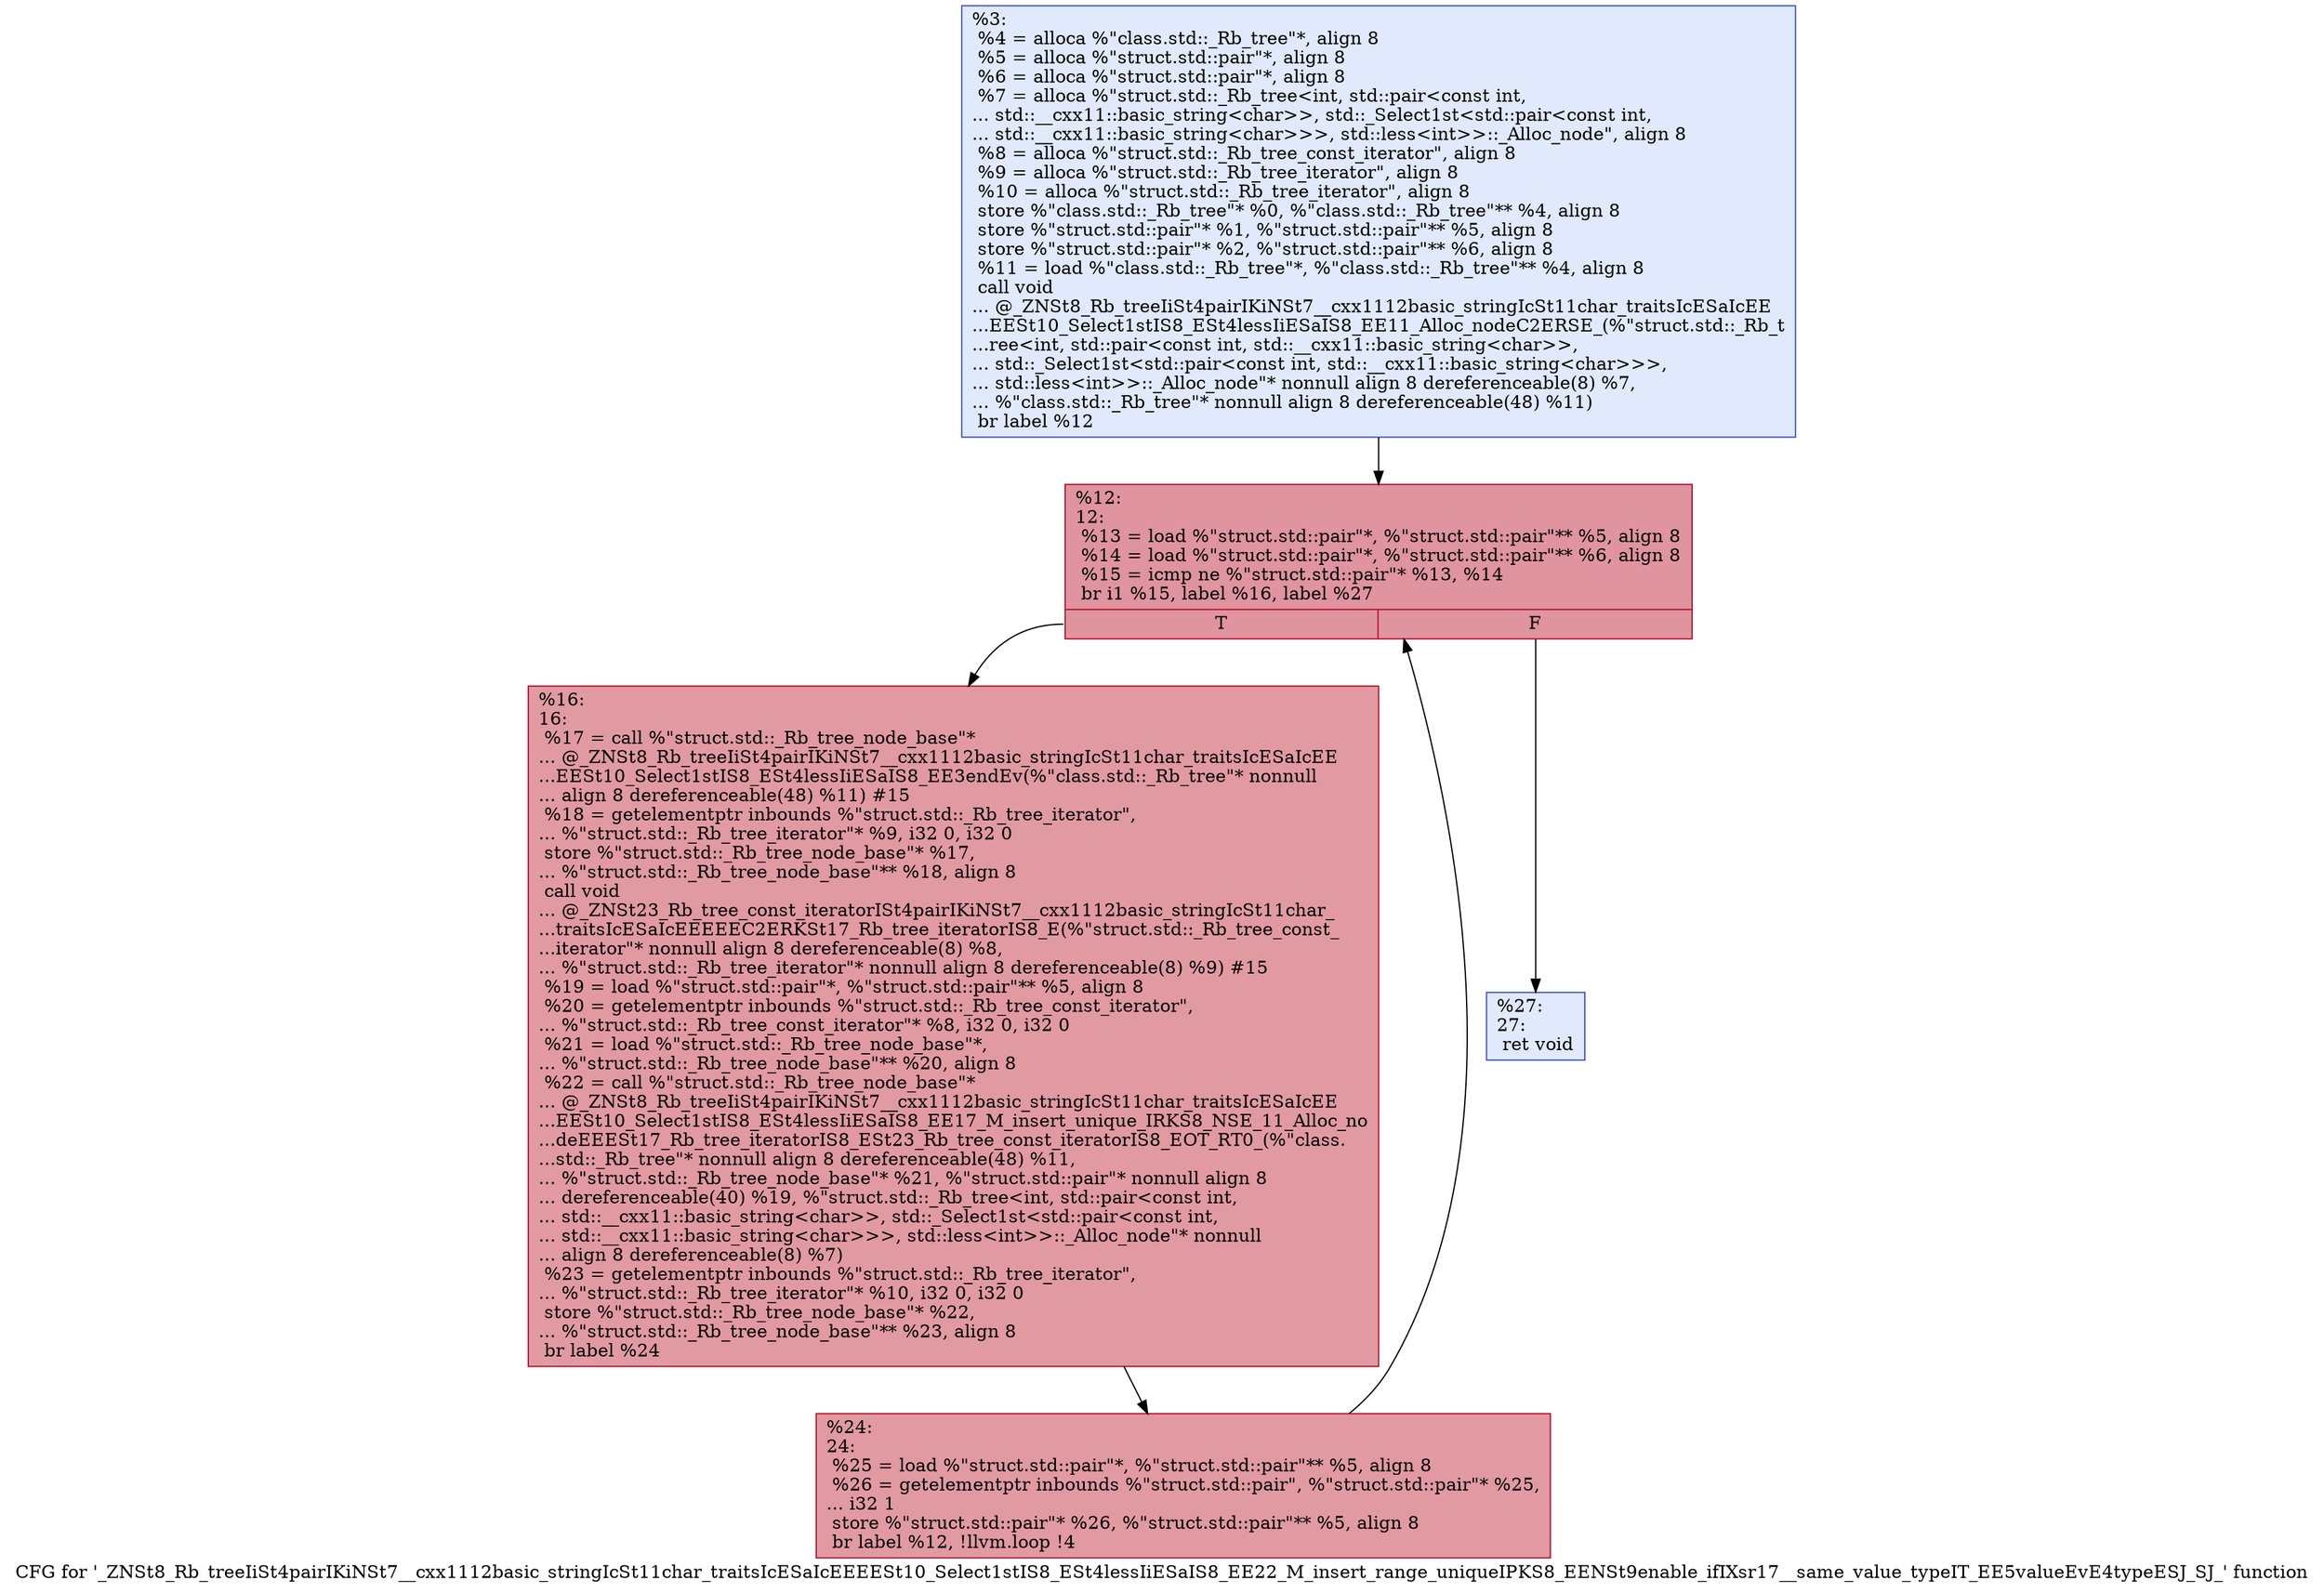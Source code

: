digraph "CFG for '_ZNSt8_Rb_treeIiSt4pairIKiNSt7__cxx1112basic_stringIcSt11char_traitsIcESaIcEEEESt10_Select1stIS8_ESt4lessIiESaIS8_EE22_M_insert_range_uniqueIPKS8_EENSt9enable_ifIXsr17__same_value_typeIT_EE5valueEvE4typeESJ_SJ_' function" {
	label="CFG for '_ZNSt8_Rb_treeIiSt4pairIKiNSt7__cxx1112basic_stringIcSt11char_traitsIcESaIcEEEESt10_Select1stIS8_ESt4lessIiESaIS8_EE22_M_insert_range_uniqueIPKS8_EENSt9enable_ifIXsr17__same_value_typeIT_EE5valueEvE4typeESJ_SJ_' function";

	Node0x561d2df31b50 [shape=record,color="#3d50c3ff", style=filled, fillcolor="#b9d0f970",label="{%3:\l  %4 = alloca %\"class.std::_Rb_tree\"*, align 8\l  %5 = alloca %\"struct.std::pair\"*, align 8\l  %6 = alloca %\"struct.std::pair\"*, align 8\l  %7 = alloca %\"struct.std::_Rb_tree\<int, std::pair\<const int,\l... std::__cxx11::basic_string\<char\>\>, std::_Select1st\<std::pair\<const int,\l... std::__cxx11::basic_string\<char\>\>\>, std::less\<int\>\>::_Alloc_node\", align 8\l  %8 = alloca %\"struct.std::_Rb_tree_const_iterator\", align 8\l  %9 = alloca %\"struct.std::_Rb_tree_iterator\", align 8\l  %10 = alloca %\"struct.std::_Rb_tree_iterator\", align 8\l  store %\"class.std::_Rb_tree\"* %0, %\"class.std::_Rb_tree\"** %4, align 8\l  store %\"struct.std::pair\"* %1, %\"struct.std::pair\"** %5, align 8\l  store %\"struct.std::pair\"* %2, %\"struct.std::pair\"** %6, align 8\l  %11 = load %\"class.std::_Rb_tree\"*, %\"class.std::_Rb_tree\"** %4, align 8\l  call void\l... @_ZNSt8_Rb_treeIiSt4pairIKiNSt7__cxx1112basic_stringIcSt11char_traitsIcESaIcEE\l...EESt10_Select1stIS8_ESt4lessIiESaIS8_EE11_Alloc_nodeC2ERSE_(%\"struct.std::_Rb_t\l...ree\<int, std::pair\<const int, std::__cxx11::basic_string\<char\>\>,\l... std::_Select1st\<std::pair\<const int, std::__cxx11::basic_string\<char\>\>\>,\l... std::less\<int\>\>::_Alloc_node\"* nonnull align 8 dereferenceable(8) %7,\l... %\"class.std::_Rb_tree\"* nonnull align 8 dereferenceable(48) %11)\l  br label %12\l}"];
	Node0x561d2df31b50 -> Node0x561d2df322f0;
	Node0x561d2df322f0 [shape=record,color="#b70d28ff", style=filled, fillcolor="#b70d2870",label="{%12:\l12:                                               \l  %13 = load %\"struct.std::pair\"*, %\"struct.std::pair\"** %5, align 8\l  %14 = load %\"struct.std::pair\"*, %\"struct.std::pair\"** %6, align 8\l  %15 = icmp ne %\"struct.std::pair\"* %13, %14\l  br i1 %15, label %16, label %27\l|{<s0>T|<s1>F}}"];
	Node0x561d2df322f0:s0 -> Node0x561d2df32520;
	Node0x561d2df322f0:s1 -> Node0x561d2df32570;
	Node0x561d2df32520 [shape=record,color="#b70d28ff", style=filled, fillcolor="#bb1b2c70",label="{%16:\l16:                                               \l  %17 = call %\"struct.std::_Rb_tree_node_base\"*\l... @_ZNSt8_Rb_treeIiSt4pairIKiNSt7__cxx1112basic_stringIcSt11char_traitsIcESaIcEE\l...EESt10_Select1stIS8_ESt4lessIiESaIS8_EE3endEv(%\"class.std::_Rb_tree\"* nonnull\l... align 8 dereferenceable(48) %11) #15\l  %18 = getelementptr inbounds %\"struct.std::_Rb_tree_iterator\",\l... %\"struct.std::_Rb_tree_iterator\"* %9, i32 0, i32 0\l  store %\"struct.std::_Rb_tree_node_base\"* %17,\l... %\"struct.std::_Rb_tree_node_base\"** %18, align 8\l  call void\l... @_ZNSt23_Rb_tree_const_iteratorISt4pairIKiNSt7__cxx1112basic_stringIcSt11char_\l...traitsIcESaIcEEEEEC2ERKSt17_Rb_tree_iteratorIS8_E(%\"struct.std::_Rb_tree_const_\l...iterator\"* nonnull align 8 dereferenceable(8) %8,\l... %\"struct.std::_Rb_tree_iterator\"* nonnull align 8 dereferenceable(8) %9) #15\l  %19 = load %\"struct.std::pair\"*, %\"struct.std::pair\"** %5, align 8\l  %20 = getelementptr inbounds %\"struct.std::_Rb_tree_const_iterator\",\l... %\"struct.std::_Rb_tree_const_iterator\"* %8, i32 0, i32 0\l  %21 = load %\"struct.std::_Rb_tree_node_base\"*,\l... %\"struct.std::_Rb_tree_node_base\"** %20, align 8\l  %22 = call %\"struct.std::_Rb_tree_node_base\"*\l... @_ZNSt8_Rb_treeIiSt4pairIKiNSt7__cxx1112basic_stringIcSt11char_traitsIcESaIcEE\l...EESt10_Select1stIS8_ESt4lessIiESaIS8_EE17_M_insert_unique_IRKS8_NSE_11_Alloc_no\l...deEEESt17_Rb_tree_iteratorIS8_ESt23_Rb_tree_const_iteratorIS8_EOT_RT0_(%\"class.\l...std::_Rb_tree\"* nonnull align 8 dereferenceable(48) %11,\l... %\"struct.std::_Rb_tree_node_base\"* %21, %\"struct.std::pair\"* nonnull align 8\l... dereferenceable(40) %19, %\"struct.std::_Rb_tree\<int, std::pair\<const int,\l... std::__cxx11::basic_string\<char\>\>, std::_Select1st\<std::pair\<const int,\l... std::__cxx11::basic_string\<char\>\>\>, std::less\<int\>\>::_Alloc_node\"* nonnull\l... align 8 dereferenceable(8) %7)\l  %23 = getelementptr inbounds %\"struct.std::_Rb_tree_iterator\",\l... %\"struct.std::_Rb_tree_iterator\"* %10, i32 0, i32 0\l  store %\"struct.std::_Rb_tree_node_base\"* %22,\l... %\"struct.std::_Rb_tree_node_base\"** %23, align 8\l  br label %24\l}"];
	Node0x561d2df32520 -> Node0x561d2df33020;
	Node0x561d2df33020 [shape=record,color="#b70d28ff", style=filled, fillcolor="#bb1b2c70",label="{%24:\l24:                                               \l  %25 = load %\"struct.std::pair\"*, %\"struct.std::pair\"** %5, align 8\l  %26 = getelementptr inbounds %\"struct.std::pair\", %\"struct.std::pair\"* %25,\l... i32 1\l  store %\"struct.std::pair\"* %26, %\"struct.std::pair\"** %5, align 8\l  br label %12, !llvm.loop !4\l}"];
	Node0x561d2df33020 -> Node0x561d2df322f0;
	Node0x561d2df32570 [shape=record,color="#3d50c3ff", style=filled, fillcolor="#b9d0f970",label="{%27:\l27:                                               \l  ret void\l}"];
}
